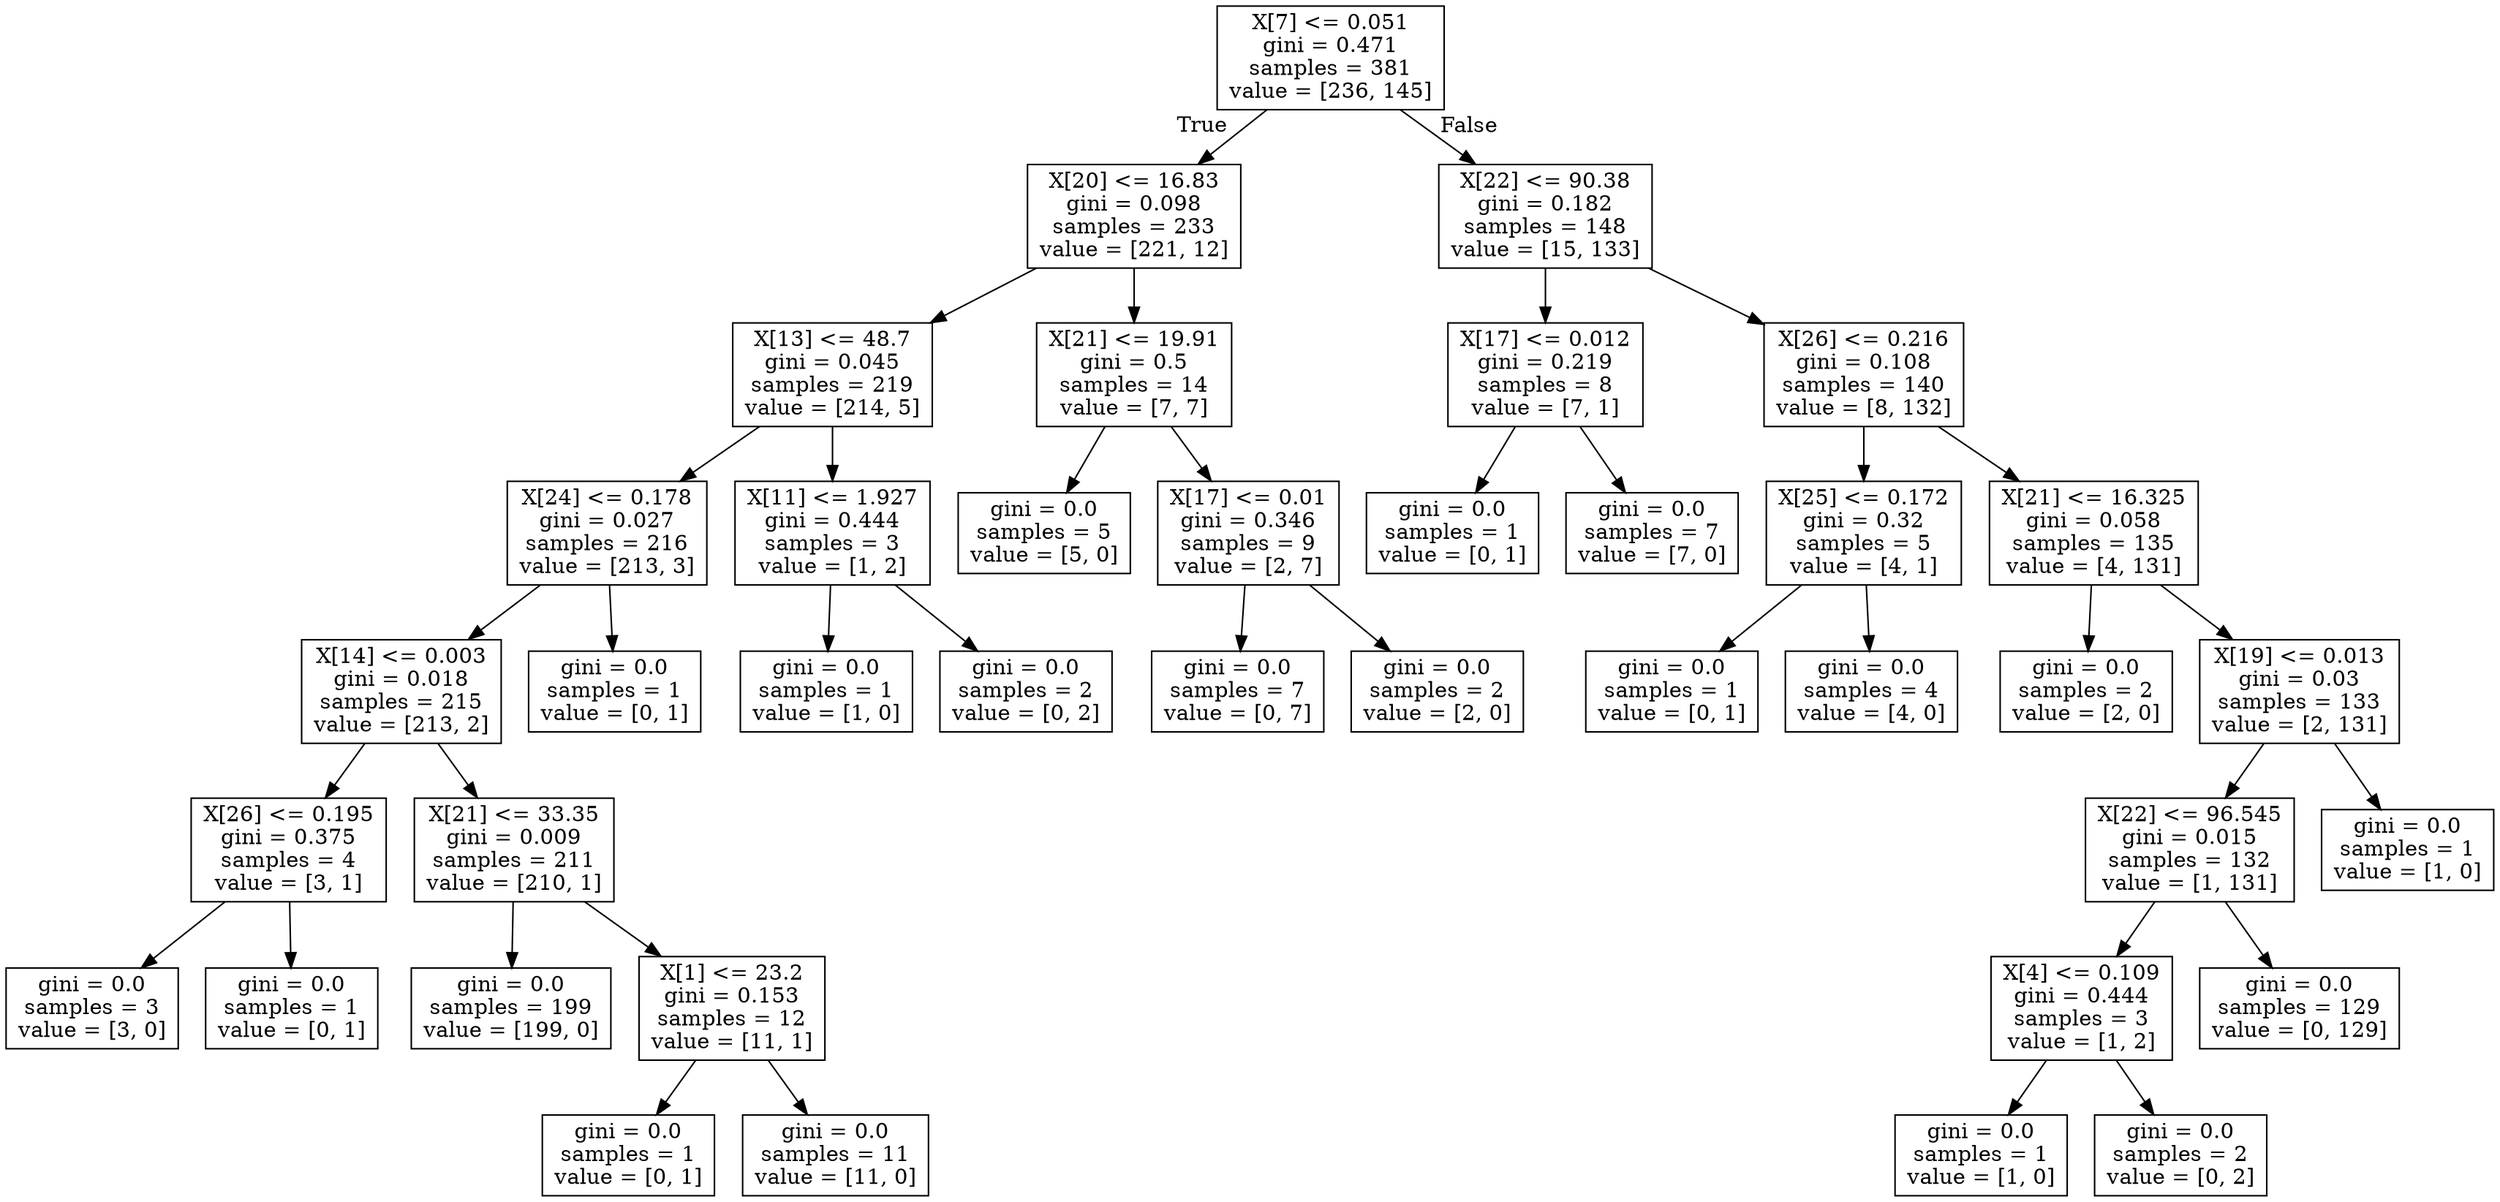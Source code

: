 digraph Tree {
node [shape=box] ;
0 [label="X[7] <= 0.051\ngini = 0.471\nsamples = 381\nvalue = [236, 145]"] ;
1 [label="X[20] <= 16.83\ngini = 0.098\nsamples = 233\nvalue = [221, 12]"] ;
0 -> 1 [labeldistance=2.5, labelangle=45, headlabel="True"] ;
2 [label="X[13] <= 48.7\ngini = 0.045\nsamples = 219\nvalue = [214, 5]"] ;
1 -> 2 ;
3 [label="X[24] <= 0.178\ngini = 0.027\nsamples = 216\nvalue = [213, 3]"] ;
2 -> 3 ;
4 [label="X[14] <= 0.003\ngini = 0.018\nsamples = 215\nvalue = [213, 2]"] ;
3 -> 4 ;
5 [label="X[26] <= 0.195\ngini = 0.375\nsamples = 4\nvalue = [3, 1]"] ;
4 -> 5 ;
6 [label="gini = 0.0\nsamples = 3\nvalue = [3, 0]"] ;
5 -> 6 ;
7 [label="gini = 0.0\nsamples = 1\nvalue = [0, 1]"] ;
5 -> 7 ;
8 [label="X[21] <= 33.35\ngini = 0.009\nsamples = 211\nvalue = [210, 1]"] ;
4 -> 8 ;
9 [label="gini = 0.0\nsamples = 199\nvalue = [199, 0]"] ;
8 -> 9 ;
10 [label="X[1] <= 23.2\ngini = 0.153\nsamples = 12\nvalue = [11, 1]"] ;
8 -> 10 ;
11 [label="gini = 0.0\nsamples = 1\nvalue = [0, 1]"] ;
10 -> 11 ;
12 [label="gini = 0.0\nsamples = 11\nvalue = [11, 0]"] ;
10 -> 12 ;
13 [label="gini = 0.0\nsamples = 1\nvalue = [0, 1]"] ;
3 -> 13 ;
14 [label="X[11] <= 1.927\ngini = 0.444\nsamples = 3\nvalue = [1, 2]"] ;
2 -> 14 ;
15 [label="gini = 0.0\nsamples = 1\nvalue = [1, 0]"] ;
14 -> 15 ;
16 [label="gini = 0.0\nsamples = 2\nvalue = [0, 2]"] ;
14 -> 16 ;
17 [label="X[21] <= 19.91\ngini = 0.5\nsamples = 14\nvalue = [7, 7]"] ;
1 -> 17 ;
18 [label="gini = 0.0\nsamples = 5\nvalue = [5, 0]"] ;
17 -> 18 ;
19 [label="X[17] <= 0.01\ngini = 0.346\nsamples = 9\nvalue = [2, 7]"] ;
17 -> 19 ;
20 [label="gini = 0.0\nsamples = 7\nvalue = [0, 7]"] ;
19 -> 20 ;
21 [label="gini = 0.0\nsamples = 2\nvalue = [2, 0]"] ;
19 -> 21 ;
22 [label="X[22] <= 90.38\ngini = 0.182\nsamples = 148\nvalue = [15, 133]"] ;
0 -> 22 [labeldistance=2.5, labelangle=-45, headlabel="False"] ;
23 [label="X[17] <= 0.012\ngini = 0.219\nsamples = 8\nvalue = [7, 1]"] ;
22 -> 23 ;
24 [label="gini = 0.0\nsamples = 1\nvalue = [0, 1]"] ;
23 -> 24 ;
25 [label="gini = 0.0\nsamples = 7\nvalue = [7, 0]"] ;
23 -> 25 ;
26 [label="X[26] <= 0.216\ngini = 0.108\nsamples = 140\nvalue = [8, 132]"] ;
22 -> 26 ;
27 [label="X[25] <= 0.172\ngini = 0.32\nsamples = 5\nvalue = [4, 1]"] ;
26 -> 27 ;
28 [label="gini = 0.0\nsamples = 1\nvalue = [0, 1]"] ;
27 -> 28 ;
29 [label="gini = 0.0\nsamples = 4\nvalue = [4, 0]"] ;
27 -> 29 ;
30 [label="X[21] <= 16.325\ngini = 0.058\nsamples = 135\nvalue = [4, 131]"] ;
26 -> 30 ;
31 [label="gini = 0.0\nsamples = 2\nvalue = [2, 0]"] ;
30 -> 31 ;
32 [label="X[19] <= 0.013\ngini = 0.03\nsamples = 133\nvalue = [2, 131]"] ;
30 -> 32 ;
33 [label="X[22] <= 96.545\ngini = 0.015\nsamples = 132\nvalue = [1, 131]"] ;
32 -> 33 ;
34 [label="X[4] <= 0.109\ngini = 0.444\nsamples = 3\nvalue = [1, 2]"] ;
33 -> 34 ;
35 [label="gini = 0.0\nsamples = 1\nvalue = [1, 0]"] ;
34 -> 35 ;
36 [label="gini = 0.0\nsamples = 2\nvalue = [0, 2]"] ;
34 -> 36 ;
37 [label="gini = 0.0\nsamples = 129\nvalue = [0, 129]"] ;
33 -> 37 ;
38 [label="gini = 0.0\nsamples = 1\nvalue = [1, 0]"] ;
32 -> 38 ;
}